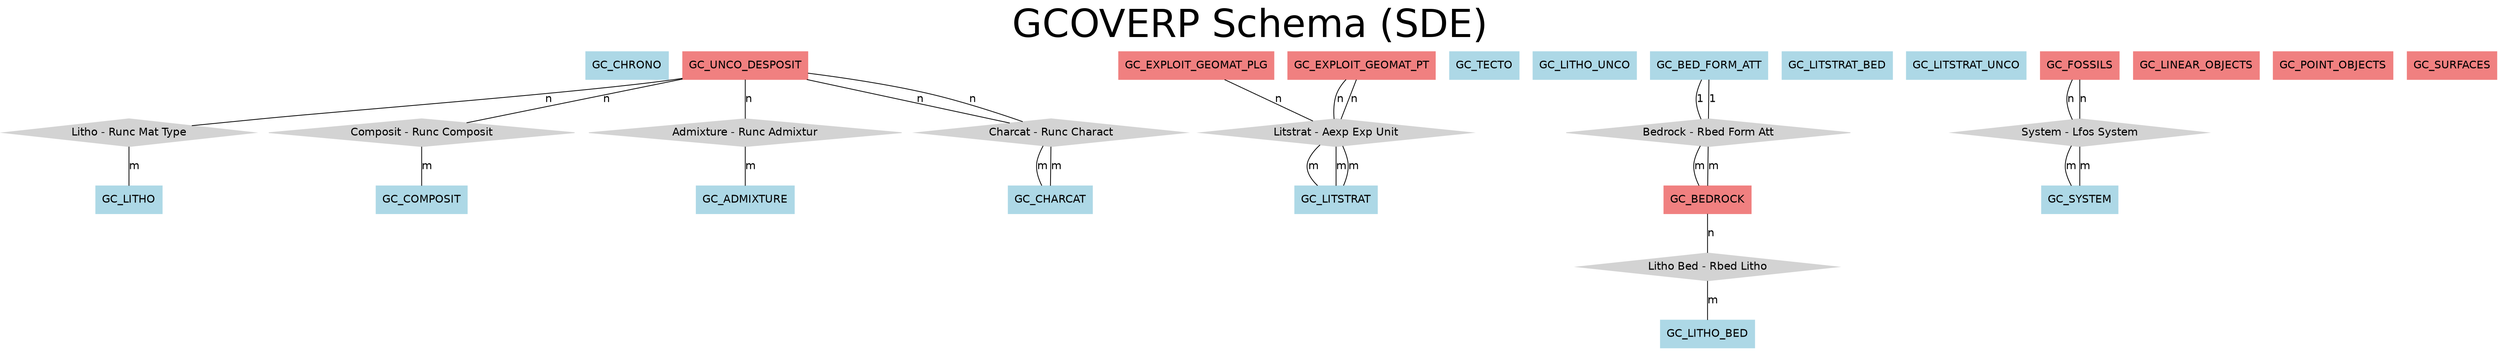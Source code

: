 graph "" {
	graph [bb="0,0,1184.8,768.83",
		fontname="DejaVu Sans,Nimbus Sans",
		fontsize=50,
		label="GCOVERP Schema (SDE)",
		labelloc=t,
		lheight=0.81,
		lp="592.39,735.58",
		lwidth=8.55
	];
	node [color=lightgrey,
		fontname="DejaVu Sans,Nimbus Sans",
		label="\N",
		shape=diamond,
		style=filled
	];
	edge [fontname="DejaVu Sans,Nimbus Sans",
		len=2.0
	];
	GC_CHRONO	[color=lightblue,
		height=0.5,
		pos="473,410",
		shape=box,
		width=1.4722];
	GC_LITHO	[color=lightblue,
		height=0.5,
		pos="42.502,331.98",
		shape=box,
		width=1.1806];
	GC_LITSTRAT	[color=lightblue,
		height=0.5,
		pos="642.65,438",
		shape=box,
		width=1.4722];
	GC_TECTO	[color=lightblue,
		height=0.5,
		pos="156.75,102",
		shape=box,
		width=1.2431];
	GC_LITHO_UNCO	[color=lightblue,
		height=0.5,
		pos="486.88,102",
		shape=box,
		width=1.8576];
	GC_LITHO_BED	[color=lightblue,
		height=0.5,
		pos="536.5,265.44",
		shape=box,
		width=1.6806];
	GC_LITSTRAT_BED	[color=lightblue,
		height=0.5,
		pos="659,606",
		shape=box,
		width=1.9722];
	GC_LITSTRAT_UNCO	[color=lightblue,
		height=0.5,
		pos="273.37,410",
		shape=box,
		width=2.1493];
	GC_BED_FORM_ATT	[color=lightblue,
		height=0.5,
		pos="1108.9,242",
		shape=box,
		width=2.1076];
	"Bedrock - Rbed Form Att"	[height=0.5,
		pos="965.44,256.85",
		width=5.1118];
	GC_BED_FORM_ATT -- "Bedrock - Rbed Form Att"	[label=1,
		lp="1023.8,234.98",
		pos="1032.7,243.11 1029.7,243.43 1026.8,243.76 1023.8,244.11"];
	GC_BED_FORM_ATT -- "Bedrock - Rbed Form Att"	[label=1,
		lp="1028.1,265.29",
		pos="1032.8,256.64 1032.7,256.66 1032.6,256.67 1032.4,256.68"];
	GC_BEDROCK	[color=lightcoral,
		height=0.5,
		pos="824.47,290.05",
		shape=box,
		width=1.5556];
	"Bedrock - Rbed Form Att" -- GC_BEDROCK	[label=m,
		lp="888.62,278.34",
		pos="889.28,267.86 884.27,269.07 879.29,270.31 874.46,271.57"];
	"Bedrock - Rbed Form Att" -- GC_BEDROCK	[label=m,
		lp="911.51,286.27",
		pos="928.68,271.74 914.08,275.86 896.94,280.08 880.83,283.55"];
	"Litho Bed - Rbed Litho"	[height=0.5,
		pos="680.03,279.95",
		width=4.6778];
	GC_BEDROCK -- "Litho Bed - Rbed Litho"	[label=n,
		lp="763.47,294.72",
		pos="768.21,286.12 768.05,286.11 767.89,286.09 767.73,286.08"];
	"Litho Bed - Rbed Litho" -- GC_LITHO_BED	[label=m,
		lp="597.75,262.32",
		pos="591.17,270.97 591.06,270.95 590.94,270.94 590.83,270.93"];
	GC_SYSTEM	[color=lightblue,
		height=0.5,
		pos="665.25,125.71",
		shape=box,
		width=1.3681];
	GC_COMPOSIT	[color=lightblue,
		height=0.5,
		pos="677.76,340.04",
		shape=box,
		width=1.6285];
	GC_ADMIXTURE	[color=lightblue,
		height=0.5,
		pos="364.05,18",
		shape=box,
		width=1.7535];
	GC_CHARCAT	[color=lightblue,
		height=0.5,
		pos="358.15,653.29",
		shape=box,
		width=1.5035];
	GC_EXPLOIT_GEOMAT_PLG	[color=lightcoral,
		height=0.5,
		pos="906.83,476.37",
		shape=box,
		width=2.7847];
	"Litstrat - Aexp Exp Unit"	[height=0.5,
		pos="763.84,532.31",
		width=4.8844];
	GC_EXPLOIT_GEOMAT_PLG -- "Litstrat - Aexp Exp Unit"	[label=n,
		lp="825.83,497.67",
		pos="859.61,494.84 840.58,502.29 818.94,510.75 801.05,517.75"];
	"Litstrat - Aexp Exp Unit" -- GC_LITSTRAT	[label=m,
		lp="714.44,494.22",
		pos="755.85,514.86 741.51,497.94 711.95,473.42 686.53,456.33"];
	"Litstrat - Aexp Exp Unit" -- GC_LITSTRAT	[label=m,
		lp="681.96,495.79",
		pos="725.95,517.91 699.81,501.15 667.29,474.66 651.47,456.42"];
	"Litstrat - Aexp Exp Unit" -- GC_LITSTRAT	[label=m,
		lp="697.81,494.8",
		pos="743.01,516.1 721.62,499.45 688.41,473.61 666.11,456.26"];
	GC_LINEAR_OBJECTS	[color=lightcoral,
		height=0.5,
		pos="249.13,270",
		shape=box,
		width=2.2535];
	GC_POINT_OBJECTS	[color=lightcoral,
		height=0.5,
		pos="273,578",
		shape=box,
		width=2.1389];
	GC_FOSSILS	[color=lightcoral,
		height=0.5,
		pos="949.76,131.6",
		shape=box,
		width=1.4097];
	"System - Lfos System"	[height=0.5,
		pos="808.07,102",
		width=4.5951];
	GC_FOSSILS -- "System - Lfos System"	[label=n,
		lp="888.73,121.65",
		pos="898.74,114.26 895.13,113.42 891.44,112.59 887.73,111.78"];
	GC_FOSSILS -- "System - Lfos System"	[label=n,
		lp="868.09,130.54",
		pos="898.88,127.59 881.54,124.44 862.48,120.34 846.31,116.25"];
	"System - Lfos System" -- GC_SYSTEM	[label=m,
		lp="722.71,119.31",
		pos="716.95,110.49 716.29,110.62 715.62,110.75 714.96,110.87"];
	"System - Lfos System" -- GC_SYSTEM	[label=m,
		lp="746.35,128.45",
		pos="764.3,115.67 748.69,118.8 730.98,121.78 714.9,123.99"];
	GC_UNCO_DESPOSIT	[color=lightcoral,
		height=0.5,
		pos="360.13,335.63",
		shape=box,
		width=2.2431];
	"Litho - Runc Mat Type"	[height=0.5,
		pos="195.62,334.38",
		width=4.5331];
	GC_UNCO_DESPOSIT -- "Litho - Runc Mat Type"	[label=n,
		lp="274.58,343.64",
		pos="279.32,335.02 279.16,335.02 278.99,335.02 278.83,335.02"];
	"Composit - Runc Composit"	[height=0.5,
		pos="524.62,336.38",
		width=5.5045];
	GC_UNCO_DESPOSIT -- "Composit - Runc Composit"	[label=n,
		lp="445.67,344.63",
		pos="440.93,336 441.09,336 441.25,336 441.42,336"];
	"Admixture - Runc Admixtur"	[height=0.5,
		pos="361.6,171.14",
		width=5.6285];
	GC_UNCO_DESPOSIT -- "Admixture - Runc Admixtur"	[label=n,
		lp="356.36,262.05",
		pos="360.29,317.4 360.57,285.78 361.15,221.13 361.43,189.45"];
	"Charcat - Runc Charact"	[height=0.5,
		pos="359.28,500.13",
		width=4.8638];
	GC_UNCO_DESPOSIT -- "Charcat - Runc Charact"	[label=n,
		lp="359.79,409.44",
		pos="355.6,353.84 352.33,385.61 352.01,450.79 354.98,482.29"];
	GC_UNCO_DESPOSIT -- "Charcat - Runc Charact"	[label=n,
		lp="359.62,426.74",
		pos="364.47,353.89 367.41,385.69 367.06,450.86 363.76,482.34"];
	"Litho - Runc Mat Type" -- GC_LITHO	[label=m,
		lp="42.137,340.7",
		pos="49.081,332.08 48.95,332.08 48.821,332.08 48.694,332.07"];
	"Composit - Runc Composit" -- GC_COMPOSIT	[label=m,
		lp="670.94,348.67",
		pos="677.65,340.04 677.69,340.04 677.72,340.04 677.73,340.04"];
	"Admixture - Runc Admixtur" -- GC_ADMIXTURE	[label=m,
		lp="356.08,102.99",
		pos="361.89,152.67 362.37,123.07 363.29,65.394 363.76,36.062"];
	"Charcat - Runc Charact" -- GC_CHARCAT	[label=m,
		lp="360.93,567.87",
		pos="354.63,517.97 351.45,547.3 351.01,605.42 353.73,635.03"];
	"Charcat - Runc Charact" -- GC_CHARCAT	[label=m,
		lp="370.01,585.19",
		pos="363.67,518.03 366.41,547.41 366,605.53 362.85,635.1"];
	GC_SURFACES	[color=lightcoral,
		height=0.5,
		pos="477.88,578",
		shape=box,
		width=1.6076];
	GC_EXPLOIT_GEOMAT_PT	[color=lightcoral,
		height=0.5,
		pos="741.81,684.33",
		shape=box,
		width=2.6493];
	GC_EXPLOIT_GEOMAT_PT -- "Litstrat - Aexp Exp Unit"	[label=n,
		lp="752.96,616.78",
		pos="749.15,666.05 756.3,636.69 764.54,579.4 765.77,550.25"];
	GC_EXPLOIT_GEOMAT_PT -- "Litstrat - Aexp Exp Unit"	[label=n,
		lp="743.8,616.47",
		pos="739.9,665.95 741.2,636.39 749.55,578.7 756.7,549.75"];
}
